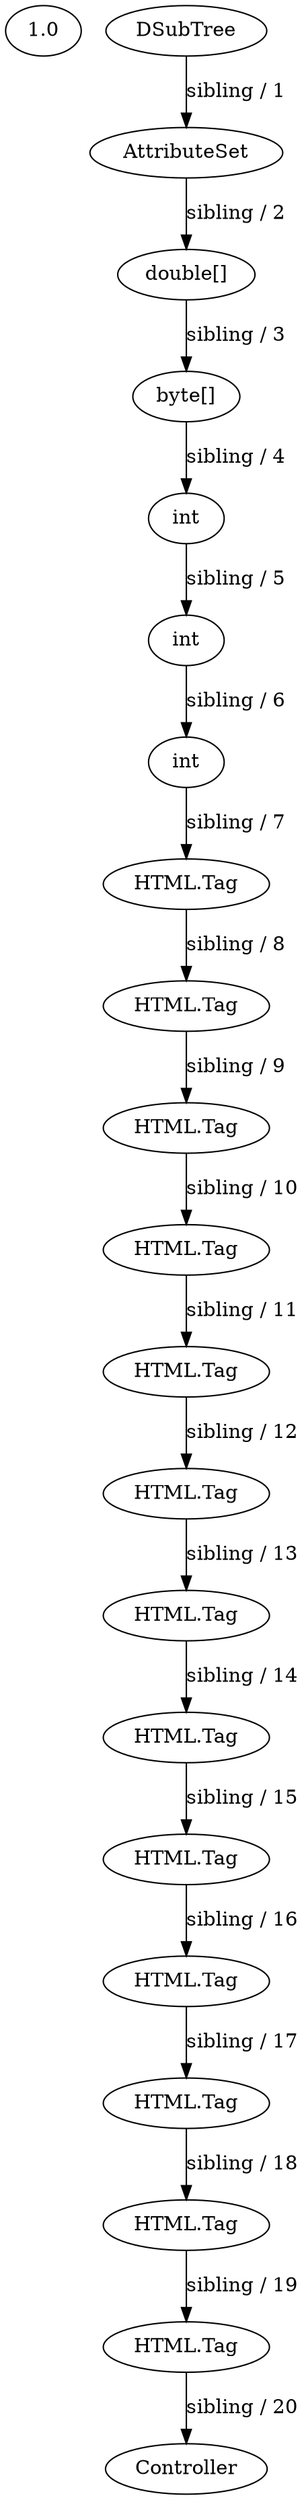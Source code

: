 // Program AST
digraph {
	1.0 [label=1.0]
	0 [label=DSubTree]
	1 [label=AttributeSet]
	0 -> 1 [label="sibling / 1" constraint=true direction=LR]
	2 [label="double[]"]
	1 -> 2 [label="sibling / 2" constraint=true direction=LR]
	3 [label="byte[]"]
	2 -> 3 [label="sibling / 3" constraint=true direction=LR]
	4 [label=int]
	3 -> 4 [label="sibling / 4" constraint=true direction=LR]
	5 [label=int]
	4 -> 5 [label="sibling / 5" constraint=true direction=LR]
	6 [label=int]
	5 -> 6 [label="sibling / 6" constraint=true direction=LR]
	7 [label="HTML.Tag"]
	6 -> 7 [label="sibling / 7" constraint=true direction=LR]
	8 [label="HTML.Tag"]
	7 -> 8 [label="sibling / 8" constraint=true direction=LR]
	9 [label="HTML.Tag"]
	8 -> 9 [label="sibling / 9" constraint=true direction=LR]
	10 [label="HTML.Tag"]
	9 -> 10 [label="sibling / 10" constraint=true direction=LR]
	11 [label="HTML.Tag"]
	10 -> 11 [label="sibling / 11" constraint=true direction=LR]
	12 [label="HTML.Tag"]
	11 -> 12 [label="sibling / 12" constraint=true direction=LR]
	13 [label="HTML.Tag"]
	12 -> 13 [label="sibling / 13" constraint=true direction=LR]
	14 [label="HTML.Tag"]
	13 -> 14 [label="sibling / 14" constraint=true direction=LR]
	15 [label="HTML.Tag"]
	14 -> 15 [label="sibling / 15" constraint=true direction=LR]
	16 [label="HTML.Tag"]
	15 -> 16 [label="sibling / 16" constraint=true direction=LR]
	17 [label="HTML.Tag"]
	16 -> 17 [label="sibling / 17" constraint=true direction=LR]
	18 [label="HTML.Tag"]
	17 -> 18 [label="sibling / 18" constraint=true direction=LR]
	19 [label="HTML.Tag"]
	18 -> 19 [label="sibling / 19" constraint=true direction=LR]
	20 [label=Controller]
	19 -> 20 [label="sibling / 20" constraint=true direction=LR]
}
